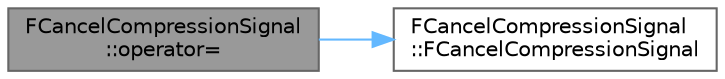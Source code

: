digraph "FCancelCompressionSignal::operator="
{
 // INTERACTIVE_SVG=YES
 // LATEX_PDF_SIZE
  bgcolor="transparent";
  edge [fontname=Helvetica,fontsize=10,labelfontname=Helvetica,labelfontsize=10];
  node [fontname=Helvetica,fontsize=10,shape=box,height=0.2,width=0.4];
  rankdir="LR";
  Node1 [id="Node000001",label="FCancelCompressionSignal\l::operator=",height=0.2,width=0.4,color="gray40", fillcolor="grey60", style="filled", fontcolor="black",tooltip=" "];
  Node1 -> Node2 [id="edge1_Node000001_Node000002",color="steelblue1",style="solid",tooltip=" "];
  Node2 [id="Node000002",label="FCancelCompressionSignal\l::FCancelCompressionSignal",height=0.2,width=0.4,color="grey40", fillcolor="white", style="filled",URL="$d0/db0/structFCancelCompressionSignal.html#ab5ccdfeab03e34f2e37fbf6e90897ad2",tooltip=" "];
}
